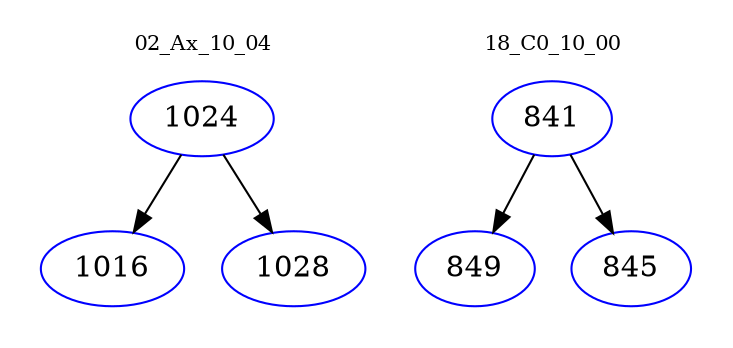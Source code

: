 digraph{
subgraph cluster_0 {
color = white
label = "02_Ax_10_04";
fontsize=10;
T0_1024 [label="1024", color="blue"]
T0_1024 -> T0_1016 [color="black"]
T0_1016 [label="1016", color="blue"]
T0_1024 -> T0_1028 [color="black"]
T0_1028 [label="1028", color="blue"]
}
subgraph cluster_1 {
color = white
label = "18_C0_10_00";
fontsize=10;
T1_841 [label="841", color="blue"]
T1_841 -> T1_849 [color="black"]
T1_849 [label="849", color="blue"]
T1_841 -> T1_845 [color="black"]
T1_845 [label="845", color="blue"]
}
}
